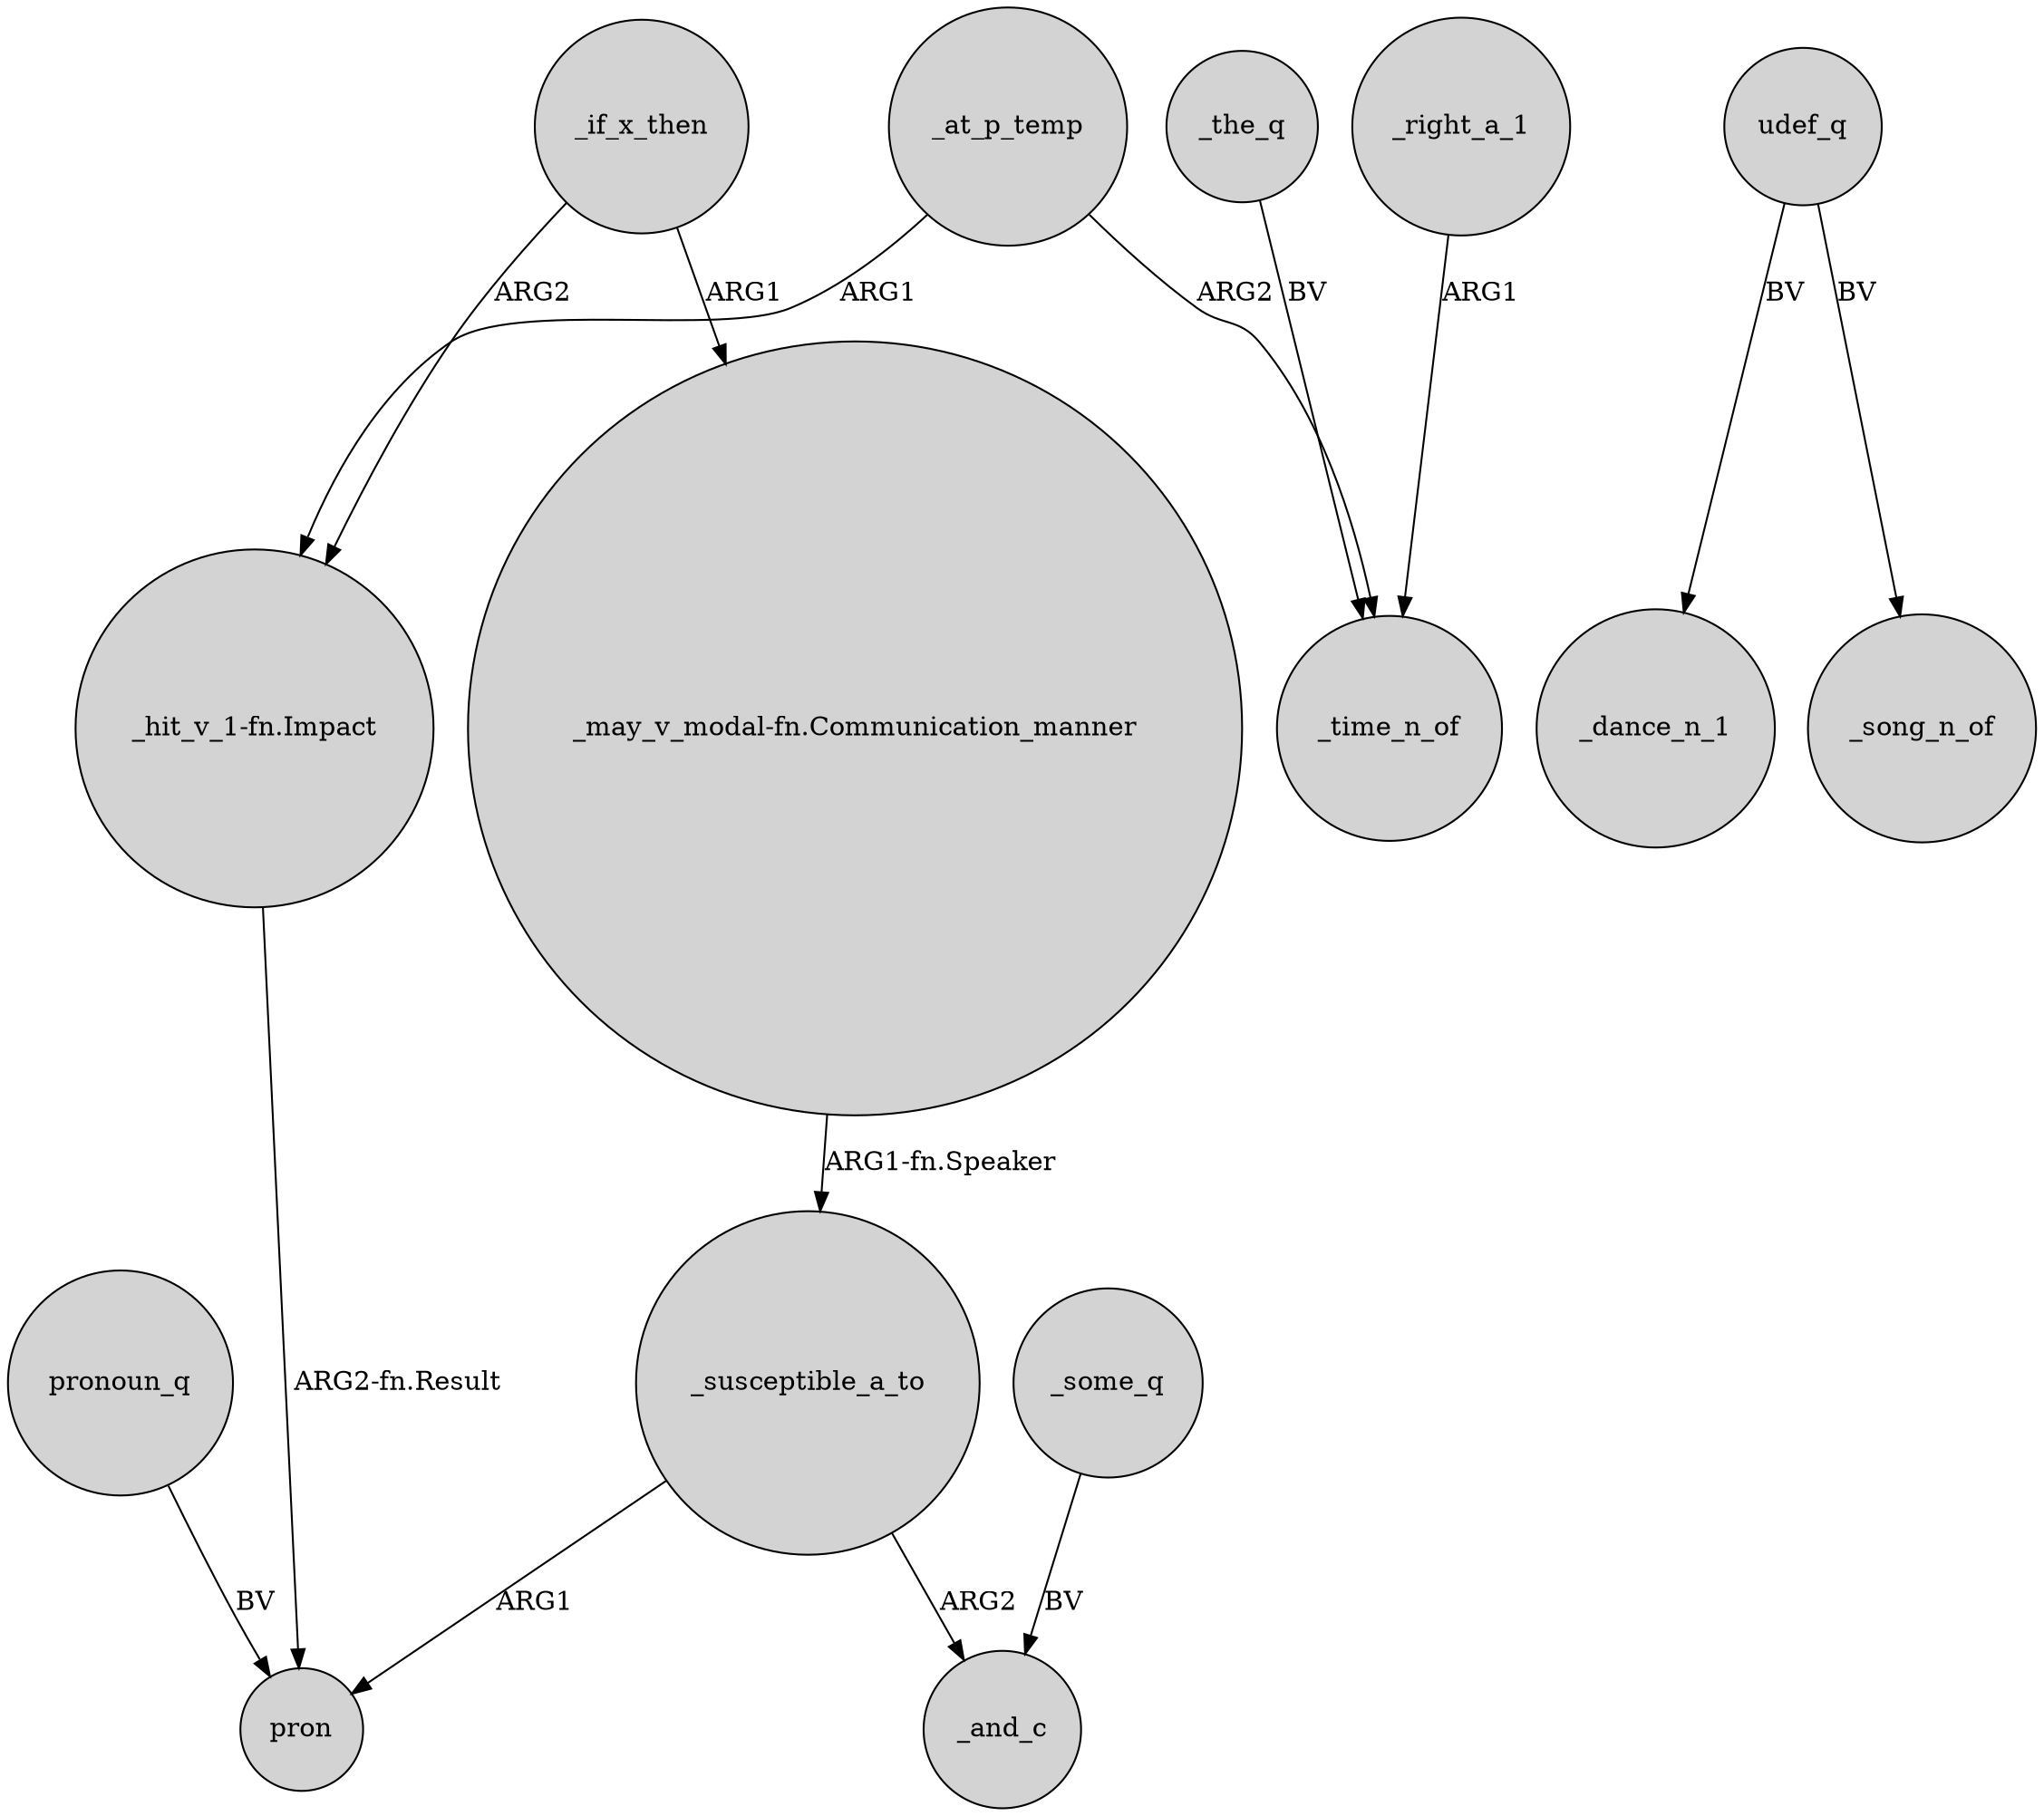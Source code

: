 digraph {
	node [shape=circle style=filled]
	_susceptible_a_to -> pron [label=ARG1]
	_if_x_then -> "_may_v_modal-fn.Communication_manner" [label=ARG1]
	_susceptible_a_to -> _and_c [label=ARG2]
	_at_p_temp -> _time_n_of [label=ARG2]
	_the_q -> _time_n_of [label=BV]
	_at_p_temp -> "_hit_v_1-fn.Impact" [label=ARG1]
	"_may_v_modal-fn.Communication_manner" -> _susceptible_a_to [label="ARG1-fn.Speaker"]
	_right_a_1 -> _time_n_of [label=ARG1]
	udef_q -> _dance_n_1 [label=BV]
	"_hit_v_1-fn.Impact" -> pron [label="ARG2-fn.Result"]
	pronoun_q -> pron [label=BV]
	_some_q -> _and_c [label=BV]
	udef_q -> _song_n_of [label=BV]
	_if_x_then -> "_hit_v_1-fn.Impact" [label=ARG2]
}
